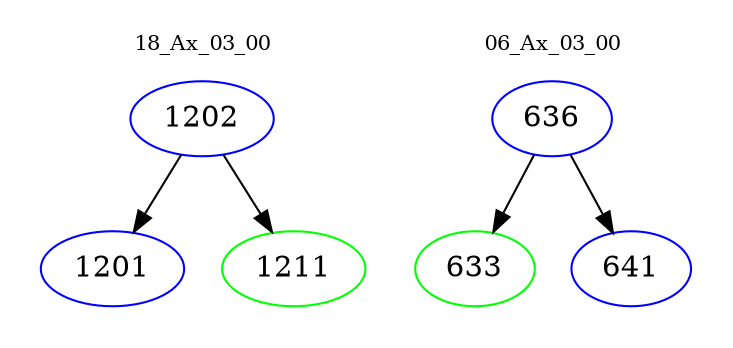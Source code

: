 digraph{
subgraph cluster_0 {
color = white
label = "18_Ax_03_00";
fontsize=10;
T0_1202 [label="1202", color="blue"]
T0_1202 -> T0_1201 [color="black"]
T0_1201 [label="1201", color="blue"]
T0_1202 -> T0_1211 [color="black"]
T0_1211 [label="1211", color="green"]
}
subgraph cluster_1 {
color = white
label = "06_Ax_03_00";
fontsize=10;
T1_636 [label="636", color="blue"]
T1_636 -> T1_633 [color="black"]
T1_633 [label="633", color="green"]
T1_636 -> T1_641 [color="black"]
T1_641 [label="641", color="blue"]
}
}

